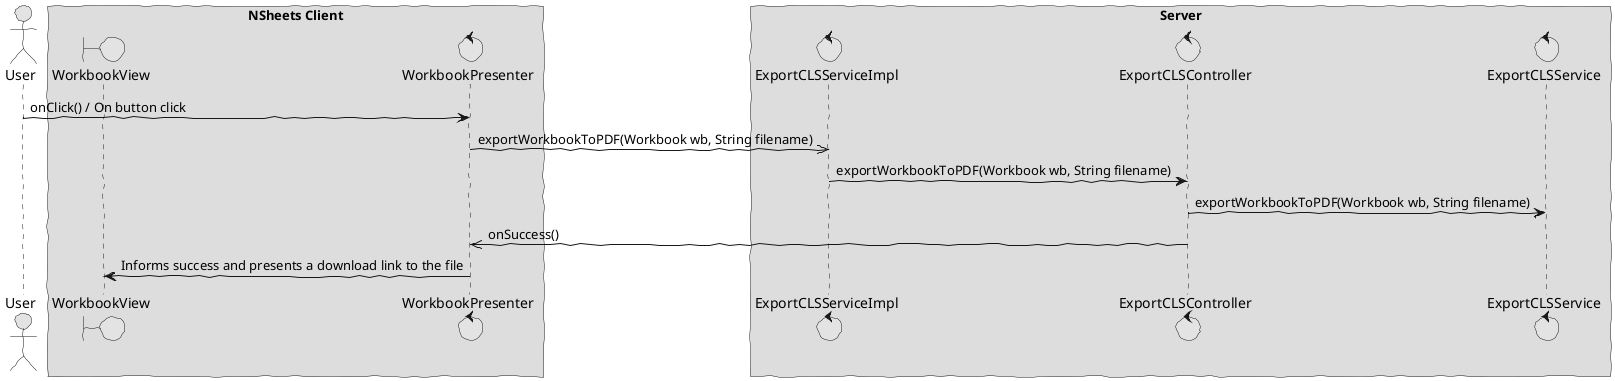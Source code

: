 @startuml  design1.png
skinparam handwritten true
skinparam monochrome true
skinparam packageStyle rect
skinparam defaultFontName FG Virgil
skinparam shadowing false

actor User
boundary WorkbookView
control WorkbookPresenter
control ExportCLSService
control ExportCLSServiceImpl
control ExportCLSController

box "NSheets Client"
participant WorkbookView
participant WorkbookPresenter 
end box

box "Server"
participant ExportCLSServiceImpl
participant ExportCLSController
participant ExportCLSService
end box

User -> WorkbookPresenter : onClick() / On button click
WorkbookPresenter ->> ExportCLSServiceImpl: exportWorkbookToPDF(Workbook wb, String filename)
ExportCLSServiceImpl -> ExportCLSController : exportWorkbookToPDF(Workbook wb, String filename)
ExportCLSController -> ExportCLSService : exportWorkbookToPDF(Workbook wb, String filename)
ExportCLSController ->> WorkbookPresenter : onSuccess() 
WorkbookPresenter -> WorkbookView : Informs success and presents a download link to the file

@enduml